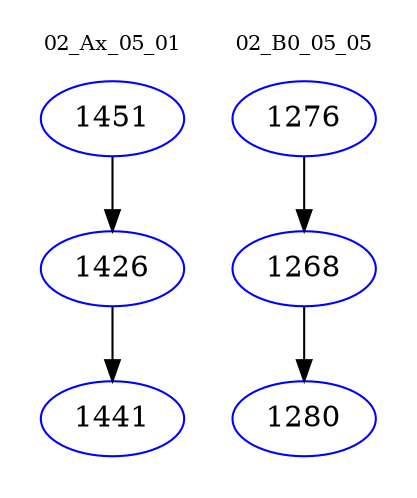 digraph{
subgraph cluster_0 {
color = white
label = "02_Ax_05_01";
fontsize=10;
T0_1451 [label="1451", color="blue"]
T0_1451 -> T0_1426 [color="black"]
T0_1426 [label="1426", color="blue"]
T0_1426 -> T0_1441 [color="black"]
T0_1441 [label="1441", color="blue"]
}
subgraph cluster_1 {
color = white
label = "02_B0_05_05";
fontsize=10;
T1_1276 [label="1276", color="blue"]
T1_1276 -> T1_1268 [color="black"]
T1_1268 [label="1268", color="blue"]
T1_1268 -> T1_1280 [color="black"]
T1_1280 [label="1280", color="blue"]
}
}
